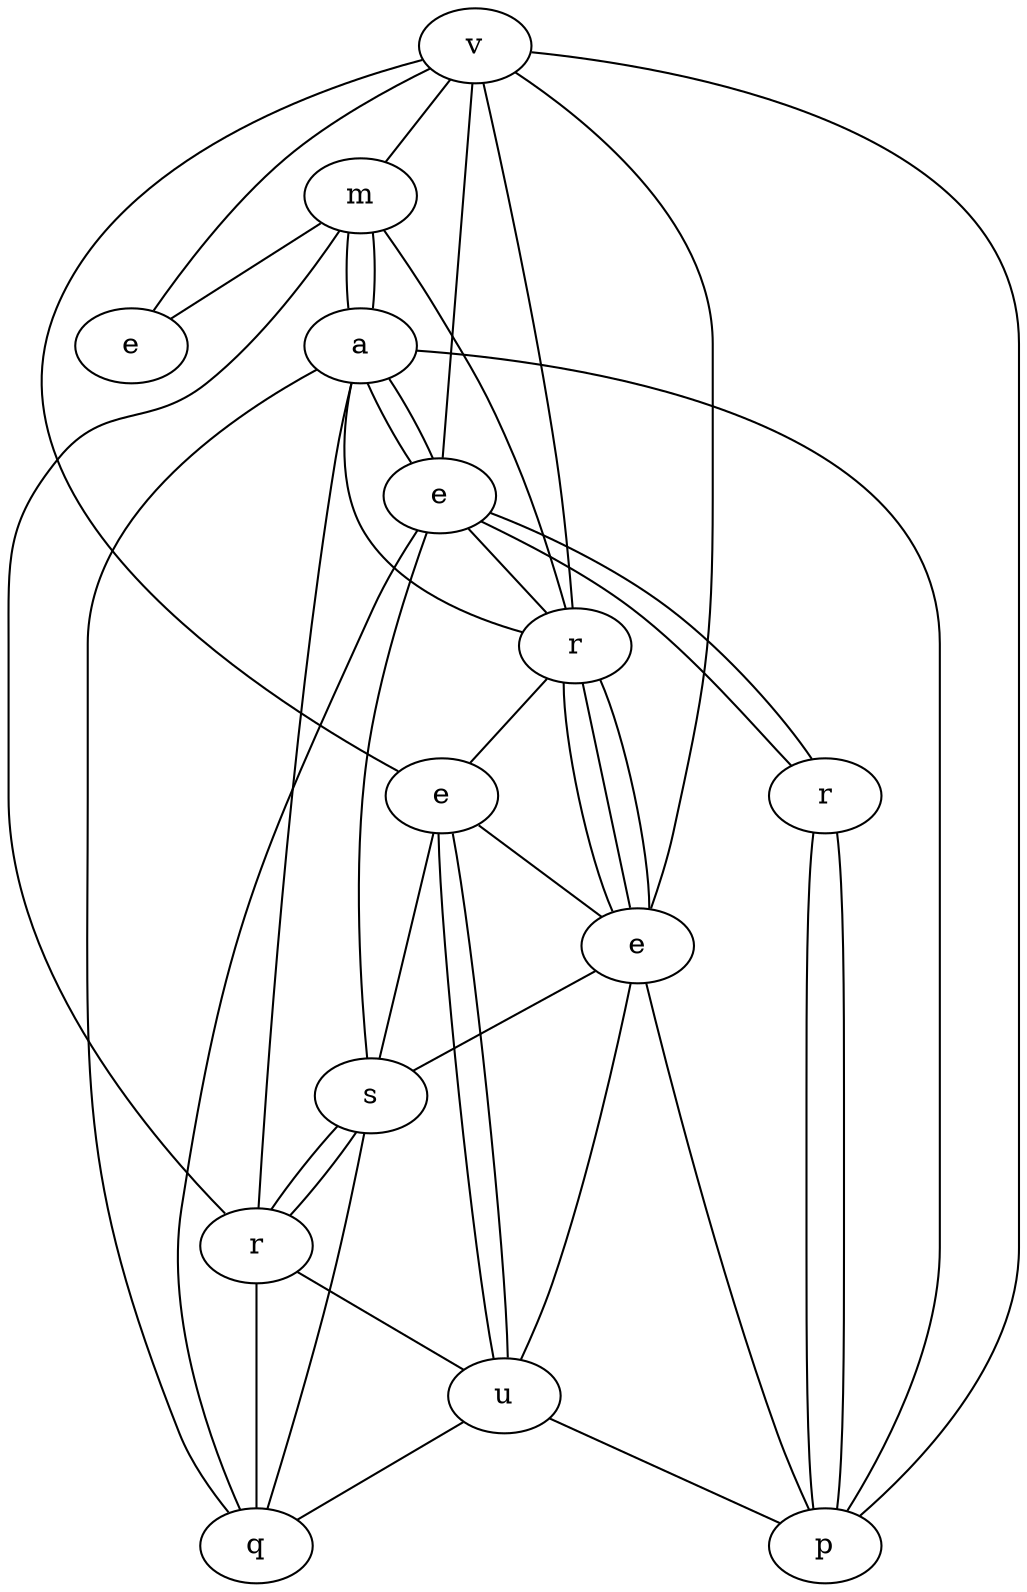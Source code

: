 graph {
    712448355 [label=v];
    281104207 [label=a];
    915071530 [label=s];
    697052306 [label=u];
    317186356 [label=r];
    978032520 [label=m];
    976460514 [label=e];
    257801185 [label=e];
    127213896 [label=e];
    73063021 [label=q];
    724491050 [label=p];
    421671661 [label=r];
    742331358 [label=r];
    889959145 [label=e];
    712448355 -- 724491050;
    257801185 -- 281104207;
    915071530 -- 257801185;
    742331358 -- 127213896;
    976460514 -- 712448355;
    724491050 -- 281104207;
    421671661 -- 724491050;
    712448355 -- 742331358;
    257801185 -- 421671661;
    712448355 -- 127213896;
    889959145 -- 915071530;
    257801185 -- 421671661;
    978032520 -- 742331358;
    742331358 -- 889959145;
    915071530 -- 317186356;
    127213896 -- 697052306;
    697052306 -- 724491050;
    889959145 -- 127213896;
    712448355 -- 978032520;
    257801185 -- 742331358;
    281104207 -- 978032520;
    317186356 -- 281104207;
    742331358 -- 281104207;
    317186356 -- 915071530;
    257801185 -- 73063021;
    73063021 -- 281104207;
    978032520 -- 976460514;
    697052306 -- 73063021;
    317186356 -- 697052306;
    915071530 -- 73063021;
    889959145 -- 712448355;
    978032520 -- 281104207;
    421671661 -- 724491050;
    889959145 -- 697052306;
    73063021 -- 317186356;
    257801185 -- 712448355;
    742331358 -- 127213896;
    742331358 -- 127213896;
    978032520 -- 317186356;
    889959145 -- 697052306;
    127213896 -- 915071530;
    281104207 -- 257801185;
    724491050 -- 127213896;
}
